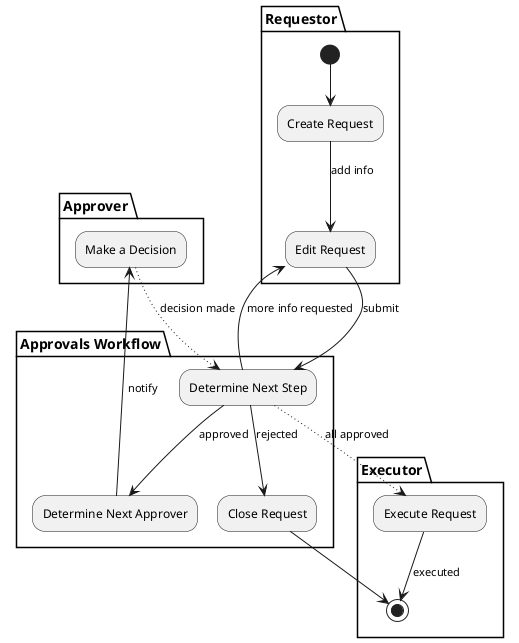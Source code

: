 @startuml


partition Executor {
    "Execute Request" -down-> [executed] (*)
}

partition "Approvals Workflow" {
    "Determine Next Step" --> [approved] "Determine Next Approver"
    "Determine Next Step" --> [rejected] "Close Request"
    "Close Request" -down-> (*)
    "Determine Next Step" ..> [all approved] "Execute Request"
}


partition Approver {
    "Determine Next Approver" -right-> [notify] "Make a Decision"
    "Make a Decision" ..> [decision made] "Determine Next Step"
}

partition Requestor {
    (*) --> "Create Request"
    "Create Request" --> [add info] "Edit Request"
    "Edit Request" --> [submit] "Determine Next Step"
    "Determine Next Step" --> [more info requested] "Edit Request"
    
}

@enduml